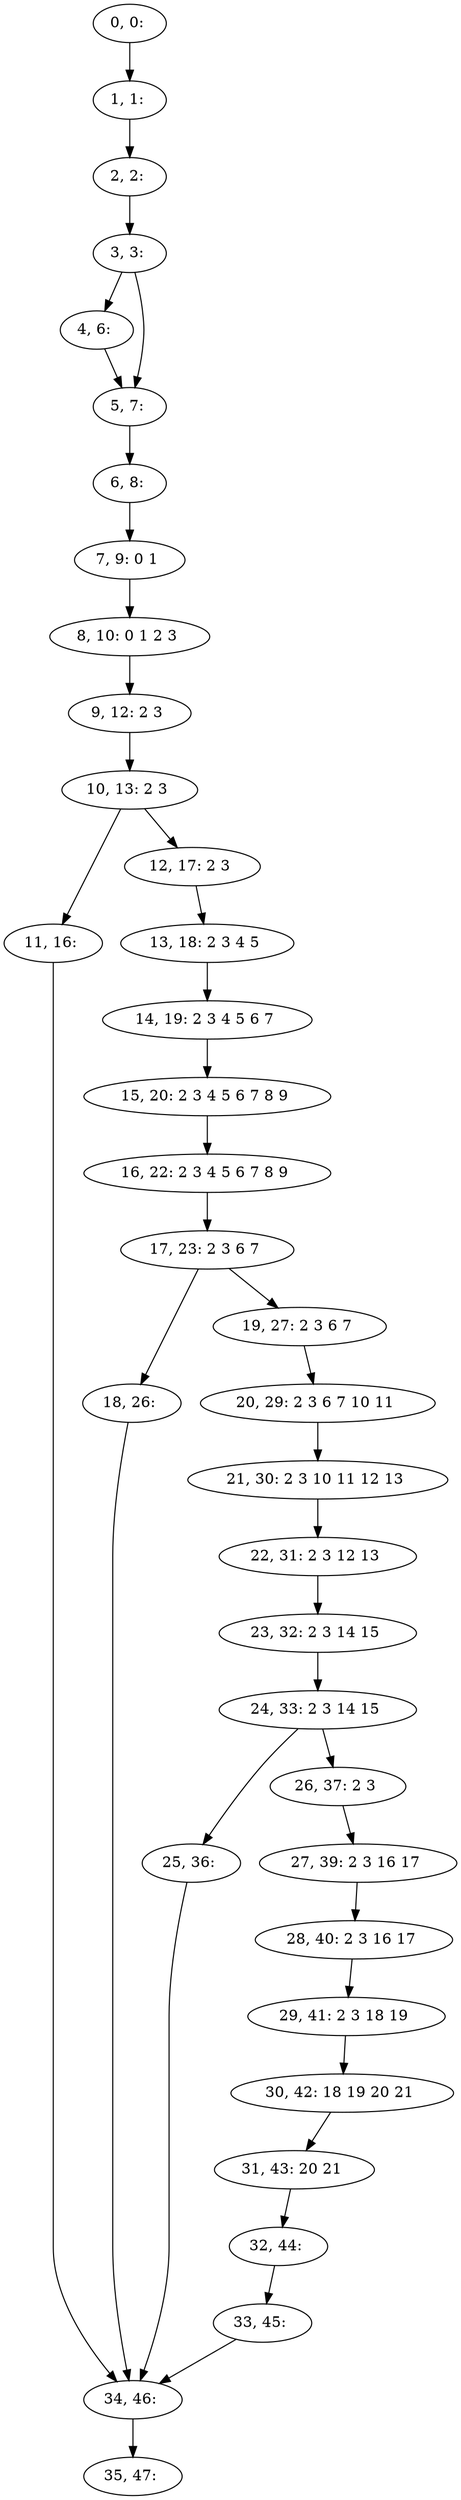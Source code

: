 digraph G {
0[label="0, 0: "];
1[label="1, 1: "];
2[label="2, 2: "];
3[label="3, 3: "];
4[label="4, 6: "];
5[label="5, 7: "];
6[label="6, 8: "];
7[label="7, 9: 0 1 "];
8[label="8, 10: 0 1 2 3 "];
9[label="9, 12: 2 3 "];
10[label="10, 13: 2 3 "];
11[label="11, 16: "];
12[label="12, 17: 2 3 "];
13[label="13, 18: 2 3 4 5 "];
14[label="14, 19: 2 3 4 5 6 7 "];
15[label="15, 20: 2 3 4 5 6 7 8 9 "];
16[label="16, 22: 2 3 4 5 6 7 8 9 "];
17[label="17, 23: 2 3 6 7 "];
18[label="18, 26: "];
19[label="19, 27: 2 3 6 7 "];
20[label="20, 29: 2 3 6 7 10 11 "];
21[label="21, 30: 2 3 10 11 12 13 "];
22[label="22, 31: 2 3 12 13 "];
23[label="23, 32: 2 3 14 15 "];
24[label="24, 33: 2 3 14 15 "];
25[label="25, 36: "];
26[label="26, 37: 2 3 "];
27[label="27, 39: 2 3 16 17 "];
28[label="28, 40: 2 3 16 17 "];
29[label="29, 41: 2 3 18 19 "];
30[label="30, 42: 18 19 20 21 "];
31[label="31, 43: 20 21 "];
32[label="32, 44: "];
33[label="33, 45: "];
34[label="34, 46: "];
35[label="35, 47: "];
0->1 ;
1->2 ;
2->3 ;
3->4 ;
3->5 ;
4->5 ;
5->6 ;
6->7 ;
7->8 ;
8->9 ;
9->10 ;
10->11 ;
10->12 ;
11->34 ;
12->13 ;
13->14 ;
14->15 ;
15->16 ;
16->17 ;
17->18 ;
17->19 ;
18->34 ;
19->20 ;
20->21 ;
21->22 ;
22->23 ;
23->24 ;
24->25 ;
24->26 ;
25->34 ;
26->27 ;
27->28 ;
28->29 ;
29->30 ;
30->31 ;
31->32 ;
32->33 ;
33->34 ;
34->35 ;
}

